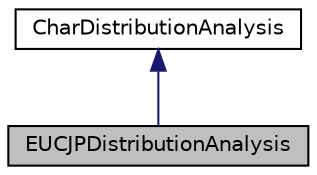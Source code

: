 digraph "EUCJPDistributionAnalysis"
{
  edge [fontname="Helvetica",fontsize="10",labelfontname="Helvetica",labelfontsize="10"];
  node [fontname="Helvetica",fontsize="10",shape=record];
  Node2 [label="EUCJPDistributionAnalysis",height=0.2,width=0.4,color="black", fillcolor="grey75", style="filled", fontcolor="black"];
  Node3 -> Node2 [dir="back",color="midnightblue",fontsize="10",style="solid",fontname="Helvetica"];
  Node3 [label="CharDistributionAnalysis",height=0.2,width=0.4,color="black", fillcolor="white", style="filled",URL="$class_char_distribution_analysis.html"];
}
